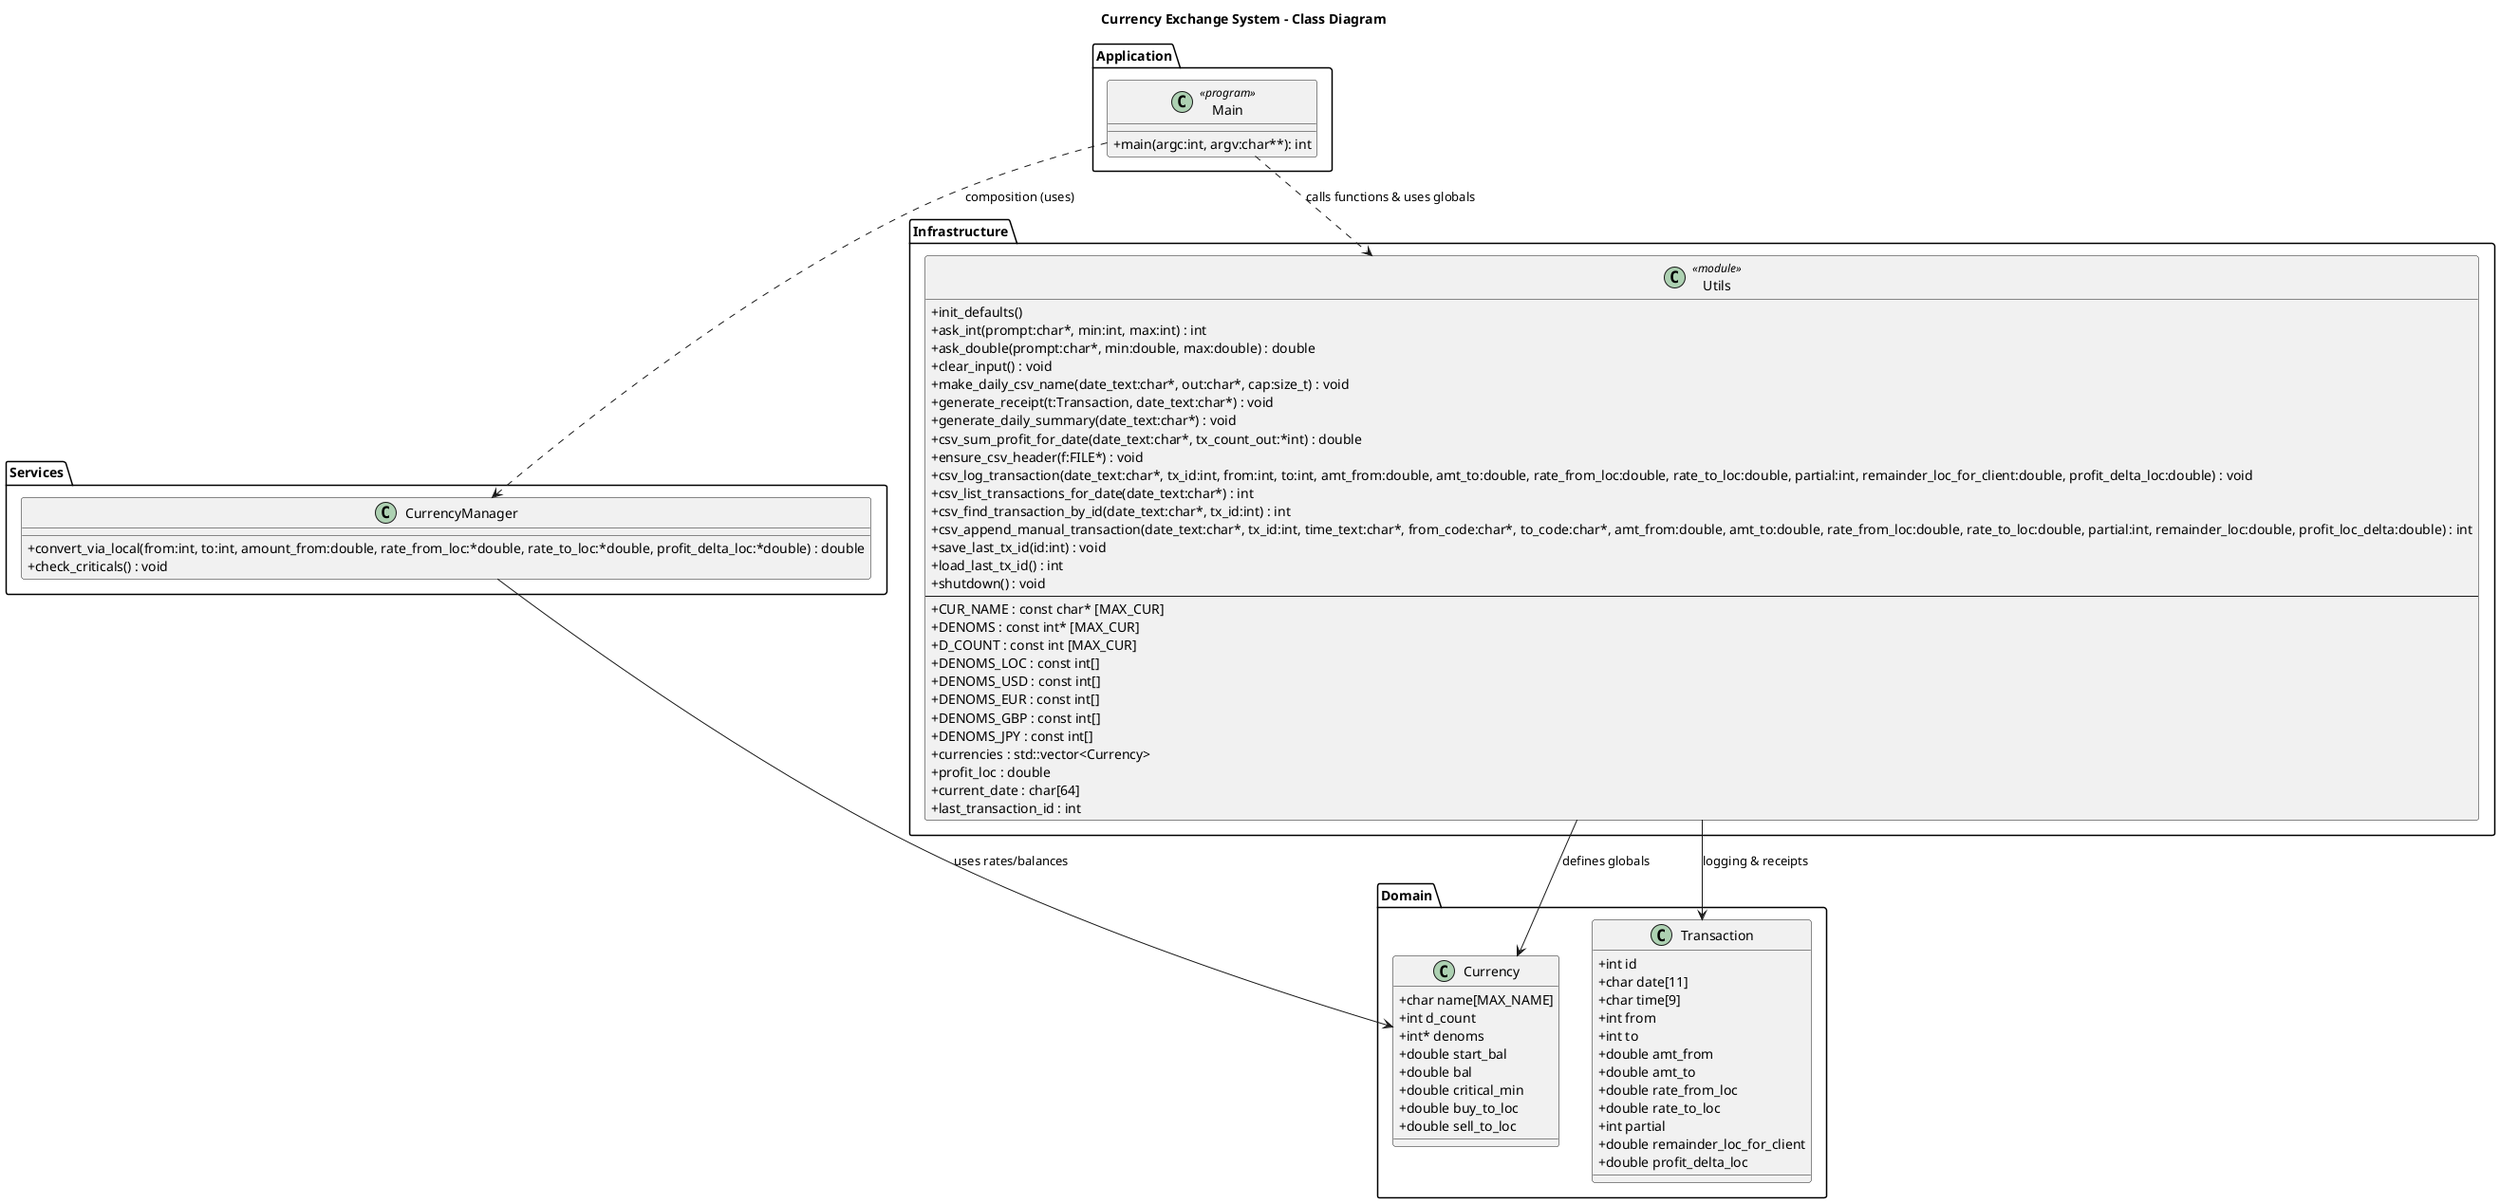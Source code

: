 @startuml
title Currency Exchange System - Class Diagram

skinparam classAttributeIconSize 0

package "Domain" {
  class Transaction {
    +int id
    +char date[11]
    +char time[9]
    +int from
    +int to
    +double amt_from
    +double amt_to
    +double rate_from_loc
    +double rate_to_loc
    +int partial
    +double remainder_loc_for_client
    +double profit_delta_loc
  }

  class Currency {
    +char name[MAX_NAME]
    +int d_count
    +int* denoms
    +double start_bal
    +double bal
    +double critical_min
    +double buy_to_loc
    +double sell_to_loc
  }
}

package "Services" {
  class CurrencyManager {
    +convert_via_local(from:int, to:int, amount_from:double, rate_from_loc:*double, rate_to_loc:*double, profit_delta_loc:*double) : double
    +check_criticals() : void
  }
}

package "Infrastructure" {
  class Utils <<module>> {
    +init_defaults()
    +ask_int(prompt:char*, min:int, max:int) : int
    +ask_double(prompt:char*, min:double, max:double) : double
    +clear_input() : void
    +make_daily_csv_name(date_text:char*, out:char*, cap:size_t) : void
    +generate_receipt(t:Transaction, date_text:char*) : void
    +generate_daily_summary(date_text:char*) : void
    +csv_sum_profit_for_date(date_text:char*, tx_count_out:*int) : double
    +ensure_csv_header(f:FILE*) : void
    +csv_log_transaction(date_text:char*, tx_id:int, from:int, to:int, amt_from:double, amt_to:double, rate_from_loc:double, rate_to_loc:double, partial:int, remainder_loc_for_client:double, profit_delta_loc:double) : void
    +csv_list_transactions_for_date(date_text:char*) : int
    +csv_find_transaction_by_id(date_text:char*, tx_id:int) : int
    +csv_append_manual_transaction(date_text:char*, tx_id:int, time_text:char*, from_code:char*, to_code:char*, amt_from:double, amt_to:double, rate_from_loc:double, rate_to_loc:double, partial:int, remainder_loc:double, profit_loc_delta:double) : int
    +save_last_tx_id(id:int) : void
    +load_last_tx_id() : int
    +shutdown() : void
    --
    +CUR_NAME : const char* [MAX_CUR]
    +DENOMS : const int* [MAX_CUR]
    +D_COUNT : const int [MAX_CUR]
    +DENOMS_LOC : const int[]
    +DENOMS_USD : const int[]
    +DENOMS_EUR : const int[]
    +DENOMS_GBP : const int[]
    +DENOMS_JPY : const int[]
    +currencies : std::vector<Currency>
    +profit_loc : double
    +current_date : char[64]
    +last_transaction_id : int
  }
}

package "Application" {
  class Main <<program>> {
    +main(argc:int, argv:char**): int
  }
}

' Relationships
CurrencyManager --> Currency : uses rates/balances
Utils --> Currency : defines globals
Utils --> Transaction : logging & receipts
Main ..> CurrencyManager : composition (uses)
Main ..> Utils : calls functions & uses globals

@enduml
